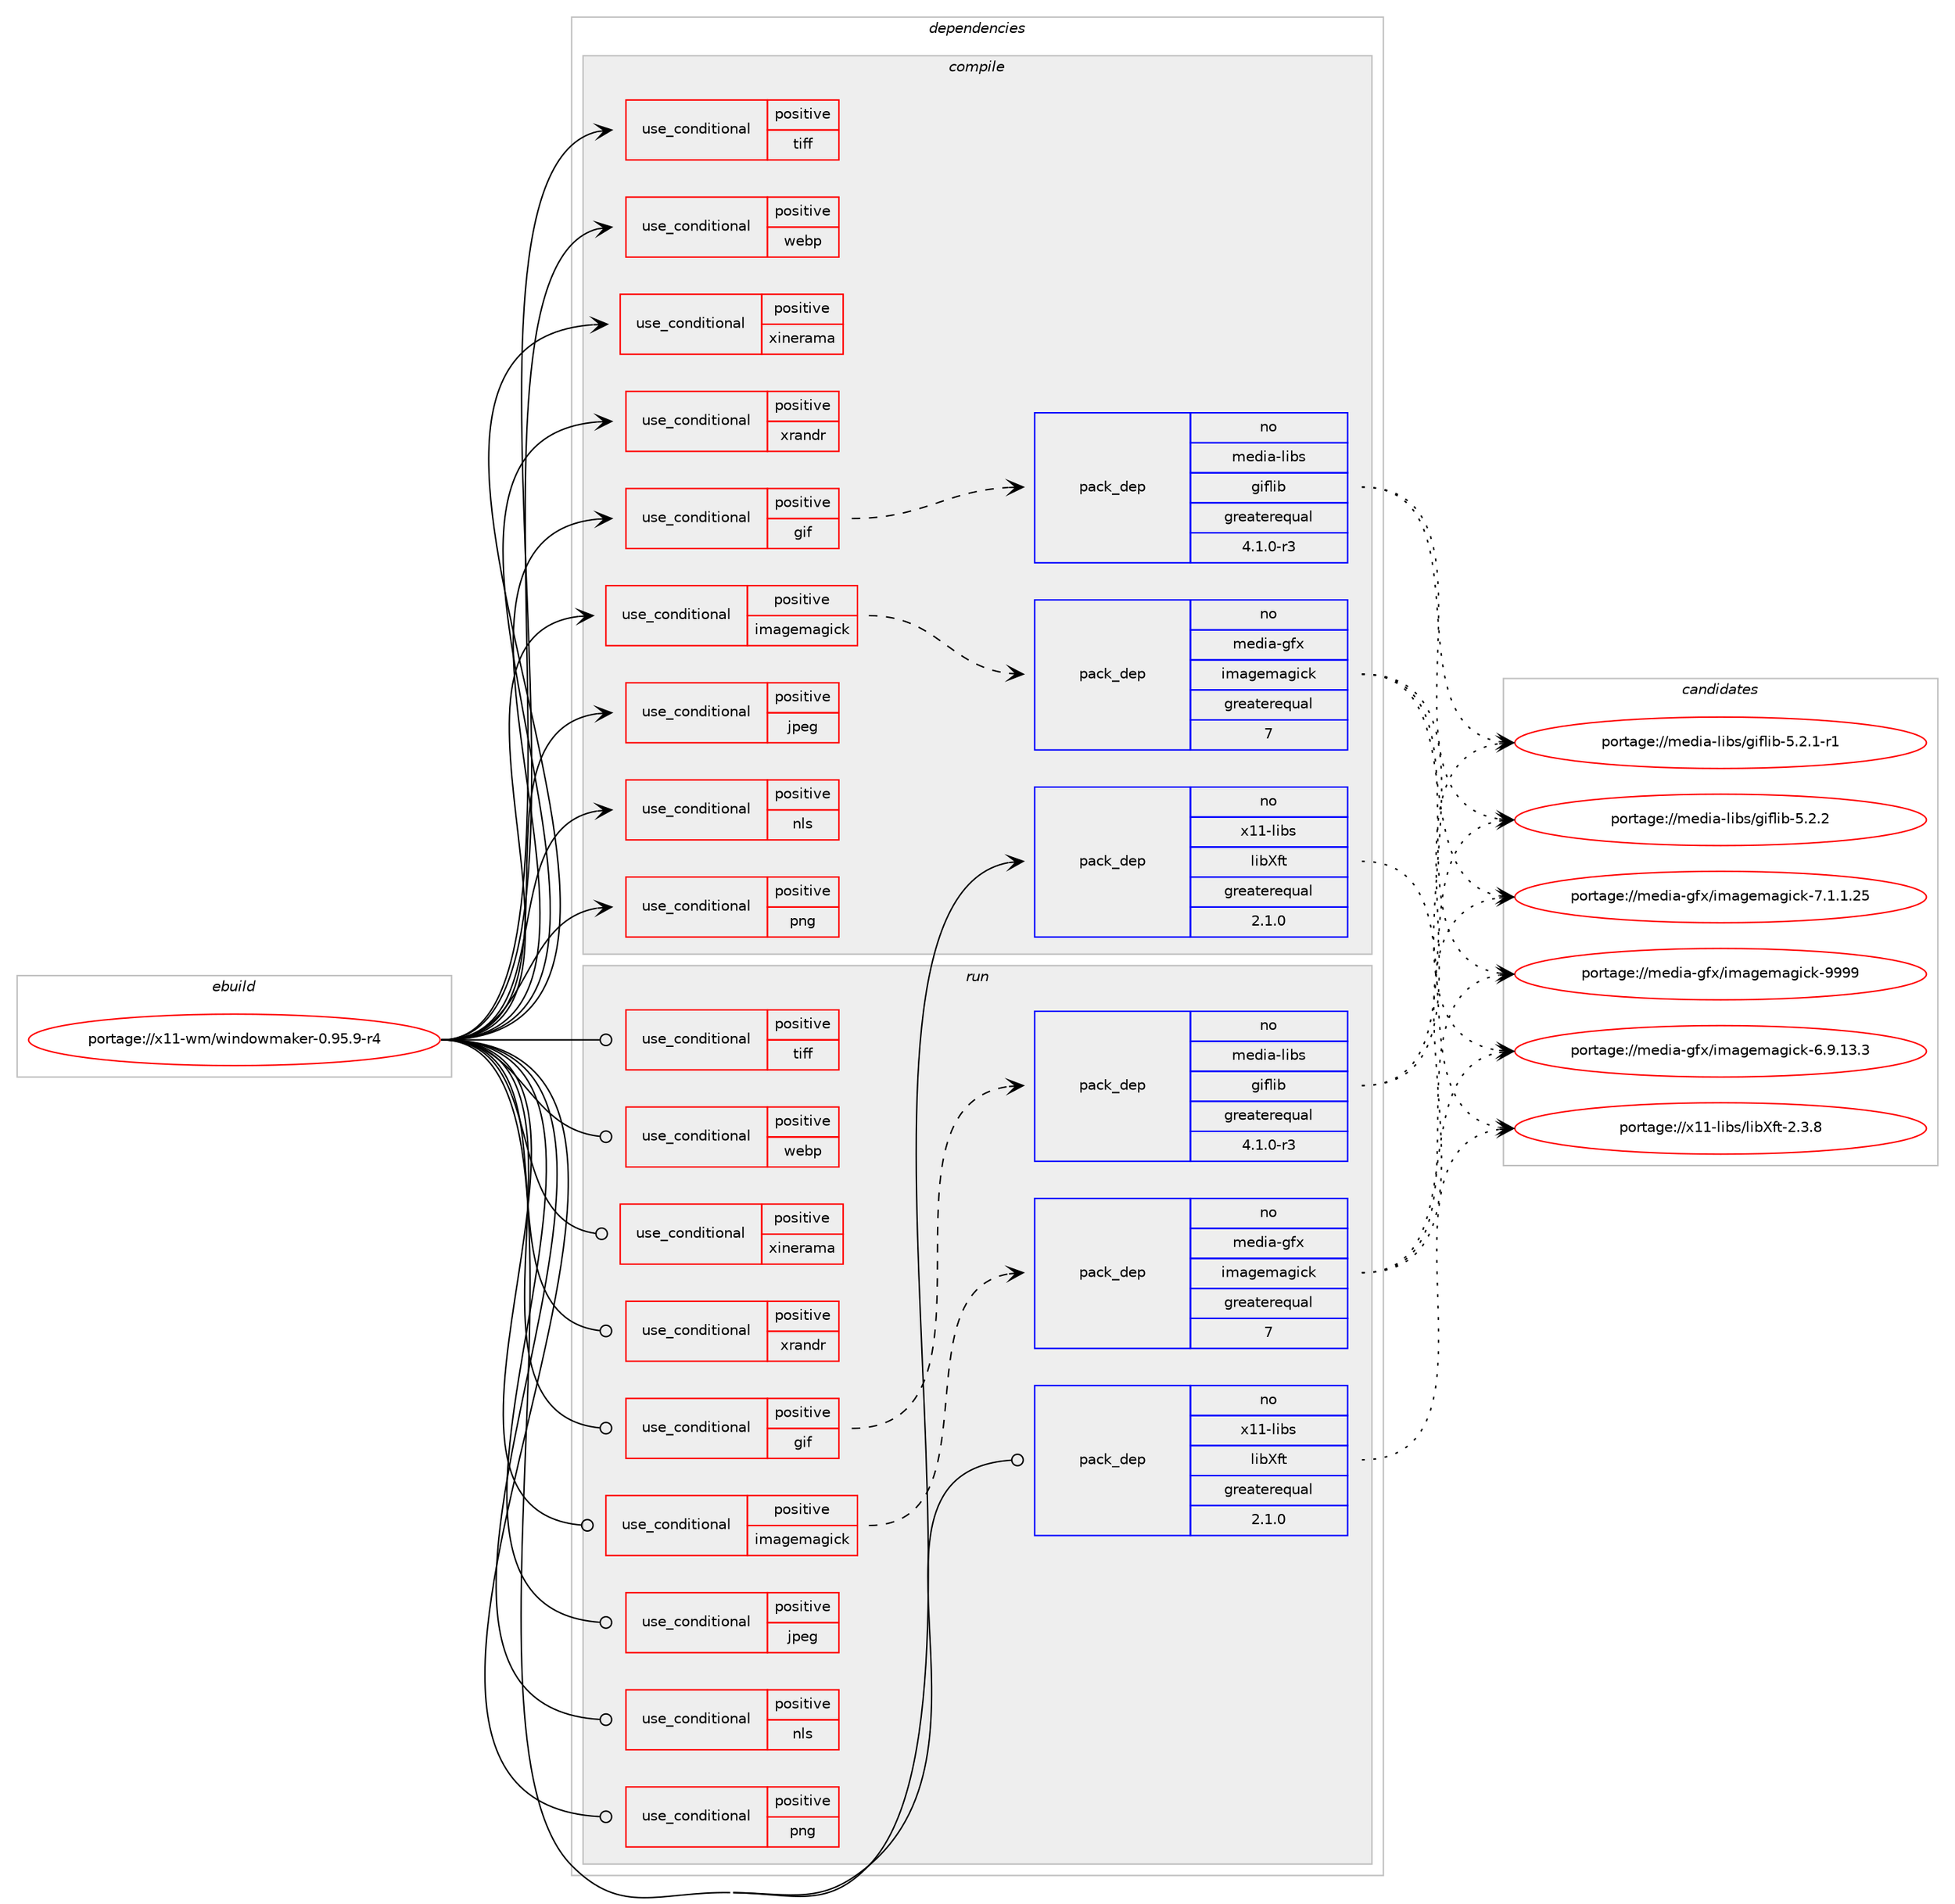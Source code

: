 digraph prolog {

# *************
# Graph options
# *************

newrank=true;
concentrate=true;
compound=true;
graph [rankdir=LR,fontname=Helvetica,fontsize=10,ranksep=1.5];#, ranksep=2.5, nodesep=0.2];
edge  [arrowhead=vee];
node  [fontname=Helvetica,fontsize=10];

# **********
# The ebuild
# **********

subgraph cluster_leftcol {
color=gray;
rank=same;
label=<<i>ebuild</i>>;
id [label="portage://x11-wm/windowmaker-0.95.9-r4", color=red, width=4, href="../x11-wm/windowmaker-0.95.9-r4.svg"];
}

# ****************
# The dependencies
# ****************

subgraph cluster_midcol {
color=gray;
label=<<i>dependencies</i>>;
subgraph cluster_compile {
fillcolor="#eeeeee";
style=filled;
label=<<i>compile</i>>;
subgraph cond120993 {
dependency232899 [label=<<TABLE BORDER="0" CELLBORDER="1" CELLSPACING="0" CELLPADDING="4"><TR><TD ROWSPAN="3" CELLPADDING="10">use_conditional</TD></TR><TR><TD>positive</TD></TR><TR><TD>gif</TD></TR></TABLE>>, shape=none, color=red];
subgraph pack108540 {
dependency232900 [label=<<TABLE BORDER="0" CELLBORDER="1" CELLSPACING="0" CELLPADDING="4" WIDTH="220"><TR><TD ROWSPAN="6" CELLPADDING="30">pack_dep</TD></TR><TR><TD WIDTH="110">no</TD></TR><TR><TD>media-libs</TD></TR><TR><TD>giflib</TD></TR><TR><TD>greaterequal</TD></TR><TR><TD>4.1.0-r3</TD></TR></TABLE>>, shape=none, color=blue];
}
dependency232899:e -> dependency232900:w [weight=20,style="dashed",arrowhead="vee"];
}
id:e -> dependency232899:w [weight=20,style="solid",arrowhead="vee"];
subgraph cond120994 {
dependency232901 [label=<<TABLE BORDER="0" CELLBORDER="1" CELLSPACING="0" CELLPADDING="4"><TR><TD ROWSPAN="3" CELLPADDING="10">use_conditional</TD></TR><TR><TD>positive</TD></TR><TR><TD>imagemagick</TD></TR></TABLE>>, shape=none, color=red];
subgraph pack108541 {
dependency232902 [label=<<TABLE BORDER="0" CELLBORDER="1" CELLSPACING="0" CELLPADDING="4" WIDTH="220"><TR><TD ROWSPAN="6" CELLPADDING="30">pack_dep</TD></TR><TR><TD WIDTH="110">no</TD></TR><TR><TD>media-gfx</TD></TR><TR><TD>imagemagick</TD></TR><TR><TD>greaterequal</TD></TR><TR><TD>7</TD></TR></TABLE>>, shape=none, color=blue];
}
dependency232901:e -> dependency232902:w [weight=20,style="dashed",arrowhead="vee"];
}
id:e -> dependency232901:w [weight=20,style="solid",arrowhead="vee"];
subgraph cond120995 {
dependency232903 [label=<<TABLE BORDER="0" CELLBORDER="1" CELLSPACING="0" CELLPADDING="4"><TR><TD ROWSPAN="3" CELLPADDING="10">use_conditional</TD></TR><TR><TD>positive</TD></TR><TR><TD>jpeg</TD></TR></TABLE>>, shape=none, color=red];
# *** BEGIN UNKNOWN DEPENDENCY TYPE (TODO) ***
# dependency232903 -> package_dependency(portage://x11-wm/windowmaker-0.95.9-r4,install,no,media-libs,libjpeg-turbo,none,[,,],any_same_slot,[])
# *** END UNKNOWN DEPENDENCY TYPE (TODO) ***

}
id:e -> dependency232903:w [weight=20,style="solid",arrowhead="vee"];
subgraph cond120996 {
dependency232904 [label=<<TABLE BORDER="0" CELLBORDER="1" CELLSPACING="0" CELLPADDING="4"><TR><TD ROWSPAN="3" CELLPADDING="10">use_conditional</TD></TR><TR><TD>positive</TD></TR><TR><TD>nls</TD></TR></TABLE>>, shape=none, color=red];
# *** BEGIN UNKNOWN DEPENDENCY TYPE (TODO) ***
# dependency232904 -> package_dependency(portage://x11-wm/windowmaker-0.95.9-r4,install,no,virtual,libintl,none,[,,],[],[])
# *** END UNKNOWN DEPENDENCY TYPE (TODO) ***

}
id:e -> dependency232904:w [weight=20,style="solid",arrowhead="vee"];
subgraph cond120997 {
dependency232905 [label=<<TABLE BORDER="0" CELLBORDER="1" CELLSPACING="0" CELLPADDING="4"><TR><TD ROWSPAN="3" CELLPADDING="10">use_conditional</TD></TR><TR><TD>positive</TD></TR><TR><TD>png</TD></TR></TABLE>>, shape=none, color=red];
# *** BEGIN UNKNOWN DEPENDENCY TYPE (TODO) ***
# dependency232905 -> package_dependency(portage://x11-wm/windowmaker-0.95.9-r4,install,no,media-libs,libpng,none,[,,],any_same_slot,[])
# *** END UNKNOWN DEPENDENCY TYPE (TODO) ***

}
id:e -> dependency232905:w [weight=20,style="solid",arrowhead="vee"];
subgraph cond120998 {
dependency232906 [label=<<TABLE BORDER="0" CELLBORDER="1" CELLSPACING="0" CELLPADDING="4"><TR><TD ROWSPAN="3" CELLPADDING="10">use_conditional</TD></TR><TR><TD>positive</TD></TR><TR><TD>tiff</TD></TR></TABLE>>, shape=none, color=red];
# *** BEGIN UNKNOWN DEPENDENCY TYPE (TODO) ***
# dependency232906 -> package_dependency(portage://x11-wm/windowmaker-0.95.9-r4,install,no,media-libs,tiff,none,[,,],any_same_slot,[])
# *** END UNKNOWN DEPENDENCY TYPE (TODO) ***

}
id:e -> dependency232906:w [weight=20,style="solid",arrowhead="vee"];
subgraph cond120999 {
dependency232907 [label=<<TABLE BORDER="0" CELLBORDER="1" CELLSPACING="0" CELLPADDING="4"><TR><TD ROWSPAN="3" CELLPADDING="10">use_conditional</TD></TR><TR><TD>positive</TD></TR><TR><TD>webp</TD></TR></TABLE>>, shape=none, color=red];
# *** BEGIN UNKNOWN DEPENDENCY TYPE (TODO) ***
# dependency232907 -> package_dependency(portage://x11-wm/windowmaker-0.95.9-r4,install,no,media-libs,libwebp,none,[,,],any_same_slot,[])
# *** END UNKNOWN DEPENDENCY TYPE (TODO) ***

}
id:e -> dependency232907:w [weight=20,style="solid",arrowhead="vee"];
subgraph cond121000 {
dependency232908 [label=<<TABLE BORDER="0" CELLBORDER="1" CELLSPACING="0" CELLPADDING="4"><TR><TD ROWSPAN="3" CELLPADDING="10">use_conditional</TD></TR><TR><TD>positive</TD></TR><TR><TD>xinerama</TD></TR></TABLE>>, shape=none, color=red];
# *** BEGIN UNKNOWN DEPENDENCY TYPE (TODO) ***
# dependency232908 -> package_dependency(portage://x11-wm/windowmaker-0.95.9-r4,install,no,x11-libs,libXinerama,none,[,,],[],[])
# *** END UNKNOWN DEPENDENCY TYPE (TODO) ***

}
id:e -> dependency232908:w [weight=20,style="solid",arrowhead="vee"];
subgraph cond121001 {
dependency232909 [label=<<TABLE BORDER="0" CELLBORDER="1" CELLSPACING="0" CELLPADDING="4"><TR><TD ROWSPAN="3" CELLPADDING="10">use_conditional</TD></TR><TR><TD>positive</TD></TR><TR><TD>xrandr</TD></TR></TABLE>>, shape=none, color=red];
# *** BEGIN UNKNOWN DEPENDENCY TYPE (TODO) ***
# dependency232909 -> package_dependency(portage://x11-wm/windowmaker-0.95.9-r4,install,no,x11-libs,libXrandr,none,[,,],[],[])
# *** END UNKNOWN DEPENDENCY TYPE (TODO) ***

}
id:e -> dependency232909:w [weight=20,style="solid",arrowhead="vee"];
# *** BEGIN UNKNOWN DEPENDENCY TYPE (TODO) ***
# id -> package_dependency(portage://x11-wm/windowmaker-0.95.9-r4,install,no,media-libs,fontconfig,none,[,,],[],[])
# *** END UNKNOWN DEPENDENCY TYPE (TODO) ***

subgraph pack108542 {
dependency232910 [label=<<TABLE BORDER="0" CELLBORDER="1" CELLSPACING="0" CELLPADDING="4" WIDTH="220"><TR><TD ROWSPAN="6" CELLPADDING="30">pack_dep</TD></TR><TR><TD WIDTH="110">no</TD></TR><TR><TD>x11-libs</TD></TR><TR><TD>libXft</TD></TR><TR><TD>greaterequal</TD></TR><TR><TD>2.1.0</TD></TR></TABLE>>, shape=none, color=blue];
}
id:e -> dependency232910:w [weight=20,style="solid",arrowhead="vee"];
# *** BEGIN UNKNOWN DEPENDENCY TYPE (TODO) ***
# id -> package_dependency(portage://x11-wm/windowmaker-0.95.9-r4,install,no,x11-libs,libXmu,none,[,,],[],[])
# *** END UNKNOWN DEPENDENCY TYPE (TODO) ***

# *** BEGIN UNKNOWN DEPENDENCY TYPE (TODO) ***
# id -> package_dependency(portage://x11-wm/windowmaker-0.95.9-r4,install,no,x11-libs,libXpm,none,[,,],[],[])
# *** END UNKNOWN DEPENDENCY TYPE (TODO) ***

# *** BEGIN UNKNOWN DEPENDENCY TYPE (TODO) ***
# id -> package_dependency(portage://x11-wm/windowmaker-0.95.9-r4,install,no,x11-libs,libXt,none,[,,],[],[])
# *** END UNKNOWN DEPENDENCY TYPE (TODO) ***

# *** BEGIN UNKNOWN DEPENDENCY TYPE (TODO) ***
# id -> package_dependency(portage://x11-wm/windowmaker-0.95.9-r4,install,no,x11-libs,libXv,none,[,,],[],[])
# *** END UNKNOWN DEPENDENCY TYPE (TODO) ***

}
subgraph cluster_compileandrun {
fillcolor="#eeeeee";
style=filled;
label=<<i>compile and run</i>>;
}
subgraph cluster_run {
fillcolor="#eeeeee";
style=filled;
label=<<i>run</i>>;
subgraph cond121002 {
dependency232911 [label=<<TABLE BORDER="0" CELLBORDER="1" CELLSPACING="0" CELLPADDING="4"><TR><TD ROWSPAN="3" CELLPADDING="10">use_conditional</TD></TR><TR><TD>positive</TD></TR><TR><TD>gif</TD></TR></TABLE>>, shape=none, color=red];
subgraph pack108543 {
dependency232912 [label=<<TABLE BORDER="0" CELLBORDER="1" CELLSPACING="0" CELLPADDING="4" WIDTH="220"><TR><TD ROWSPAN="6" CELLPADDING="30">pack_dep</TD></TR><TR><TD WIDTH="110">no</TD></TR><TR><TD>media-libs</TD></TR><TR><TD>giflib</TD></TR><TR><TD>greaterequal</TD></TR><TR><TD>4.1.0-r3</TD></TR></TABLE>>, shape=none, color=blue];
}
dependency232911:e -> dependency232912:w [weight=20,style="dashed",arrowhead="vee"];
}
id:e -> dependency232911:w [weight=20,style="solid",arrowhead="odot"];
subgraph cond121003 {
dependency232913 [label=<<TABLE BORDER="0" CELLBORDER="1" CELLSPACING="0" CELLPADDING="4"><TR><TD ROWSPAN="3" CELLPADDING="10">use_conditional</TD></TR><TR><TD>positive</TD></TR><TR><TD>imagemagick</TD></TR></TABLE>>, shape=none, color=red];
subgraph pack108544 {
dependency232914 [label=<<TABLE BORDER="0" CELLBORDER="1" CELLSPACING="0" CELLPADDING="4" WIDTH="220"><TR><TD ROWSPAN="6" CELLPADDING="30">pack_dep</TD></TR><TR><TD WIDTH="110">no</TD></TR><TR><TD>media-gfx</TD></TR><TR><TD>imagemagick</TD></TR><TR><TD>greaterequal</TD></TR><TR><TD>7</TD></TR></TABLE>>, shape=none, color=blue];
}
dependency232913:e -> dependency232914:w [weight=20,style="dashed",arrowhead="vee"];
}
id:e -> dependency232913:w [weight=20,style="solid",arrowhead="odot"];
subgraph cond121004 {
dependency232915 [label=<<TABLE BORDER="0" CELLBORDER="1" CELLSPACING="0" CELLPADDING="4"><TR><TD ROWSPAN="3" CELLPADDING="10">use_conditional</TD></TR><TR><TD>positive</TD></TR><TR><TD>jpeg</TD></TR></TABLE>>, shape=none, color=red];
# *** BEGIN UNKNOWN DEPENDENCY TYPE (TODO) ***
# dependency232915 -> package_dependency(portage://x11-wm/windowmaker-0.95.9-r4,run,no,media-libs,libjpeg-turbo,none,[,,],any_same_slot,[])
# *** END UNKNOWN DEPENDENCY TYPE (TODO) ***

}
id:e -> dependency232915:w [weight=20,style="solid",arrowhead="odot"];
subgraph cond121005 {
dependency232916 [label=<<TABLE BORDER="0" CELLBORDER="1" CELLSPACING="0" CELLPADDING="4"><TR><TD ROWSPAN="3" CELLPADDING="10">use_conditional</TD></TR><TR><TD>positive</TD></TR><TR><TD>nls</TD></TR></TABLE>>, shape=none, color=red];
# *** BEGIN UNKNOWN DEPENDENCY TYPE (TODO) ***
# dependency232916 -> package_dependency(portage://x11-wm/windowmaker-0.95.9-r4,run,no,virtual,libintl,none,[,,],[],[])
# *** END UNKNOWN DEPENDENCY TYPE (TODO) ***

}
id:e -> dependency232916:w [weight=20,style="solid",arrowhead="odot"];
subgraph cond121006 {
dependency232917 [label=<<TABLE BORDER="0" CELLBORDER="1" CELLSPACING="0" CELLPADDING="4"><TR><TD ROWSPAN="3" CELLPADDING="10">use_conditional</TD></TR><TR><TD>positive</TD></TR><TR><TD>png</TD></TR></TABLE>>, shape=none, color=red];
# *** BEGIN UNKNOWN DEPENDENCY TYPE (TODO) ***
# dependency232917 -> package_dependency(portage://x11-wm/windowmaker-0.95.9-r4,run,no,media-libs,libpng,none,[,,],any_same_slot,[])
# *** END UNKNOWN DEPENDENCY TYPE (TODO) ***

}
id:e -> dependency232917:w [weight=20,style="solid",arrowhead="odot"];
subgraph cond121007 {
dependency232918 [label=<<TABLE BORDER="0" CELLBORDER="1" CELLSPACING="0" CELLPADDING="4"><TR><TD ROWSPAN="3" CELLPADDING="10">use_conditional</TD></TR><TR><TD>positive</TD></TR><TR><TD>tiff</TD></TR></TABLE>>, shape=none, color=red];
# *** BEGIN UNKNOWN DEPENDENCY TYPE (TODO) ***
# dependency232918 -> package_dependency(portage://x11-wm/windowmaker-0.95.9-r4,run,no,media-libs,tiff,none,[,,],any_same_slot,[])
# *** END UNKNOWN DEPENDENCY TYPE (TODO) ***

}
id:e -> dependency232918:w [weight=20,style="solid",arrowhead="odot"];
subgraph cond121008 {
dependency232919 [label=<<TABLE BORDER="0" CELLBORDER="1" CELLSPACING="0" CELLPADDING="4"><TR><TD ROWSPAN="3" CELLPADDING="10">use_conditional</TD></TR><TR><TD>positive</TD></TR><TR><TD>webp</TD></TR></TABLE>>, shape=none, color=red];
# *** BEGIN UNKNOWN DEPENDENCY TYPE (TODO) ***
# dependency232919 -> package_dependency(portage://x11-wm/windowmaker-0.95.9-r4,run,no,media-libs,libwebp,none,[,,],any_same_slot,[])
# *** END UNKNOWN DEPENDENCY TYPE (TODO) ***

}
id:e -> dependency232919:w [weight=20,style="solid",arrowhead="odot"];
subgraph cond121009 {
dependency232920 [label=<<TABLE BORDER="0" CELLBORDER="1" CELLSPACING="0" CELLPADDING="4"><TR><TD ROWSPAN="3" CELLPADDING="10">use_conditional</TD></TR><TR><TD>positive</TD></TR><TR><TD>xinerama</TD></TR></TABLE>>, shape=none, color=red];
# *** BEGIN UNKNOWN DEPENDENCY TYPE (TODO) ***
# dependency232920 -> package_dependency(portage://x11-wm/windowmaker-0.95.9-r4,run,no,x11-libs,libXinerama,none,[,,],[],[])
# *** END UNKNOWN DEPENDENCY TYPE (TODO) ***

}
id:e -> dependency232920:w [weight=20,style="solid",arrowhead="odot"];
subgraph cond121010 {
dependency232921 [label=<<TABLE BORDER="0" CELLBORDER="1" CELLSPACING="0" CELLPADDING="4"><TR><TD ROWSPAN="3" CELLPADDING="10">use_conditional</TD></TR><TR><TD>positive</TD></TR><TR><TD>xrandr</TD></TR></TABLE>>, shape=none, color=red];
# *** BEGIN UNKNOWN DEPENDENCY TYPE (TODO) ***
# dependency232921 -> package_dependency(portage://x11-wm/windowmaker-0.95.9-r4,run,no,x11-libs,libXrandr,none,[,,],[],[])
# *** END UNKNOWN DEPENDENCY TYPE (TODO) ***

}
id:e -> dependency232921:w [weight=20,style="solid",arrowhead="odot"];
# *** BEGIN UNKNOWN DEPENDENCY TYPE (TODO) ***
# id -> package_dependency(portage://x11-wm/windowmaker-0.95.9-r4,run,no,media-libs,fontconfig,none,[,,],[],[])
# *** END UNKNOWN DEPENDENCY TYPE (TODO) ***

subgraph pack108545 {
dependency232922 [label=<<TABLE BORDER="0" CELLBORDER="1" CELLSPACING="0" CELLPADDING="4" WIDTH="220"><TR><TD ROWSPAN="6" CELLPADDING="30">pack_dep</TD></TR><TR><TD WIDTH="110">no</TD></TR><TR><TD>x11-libs</TD></TR><TR><TD>libXft</TD></TR><TR><TD>greaterequal</TD></TR><TR><TD>2.1.0</TD></TR></TABLE>>, shape=none, color=blue];
}
id:e -> dependency232922:w [weight=20,style="solid",arrowhead="odot"];
# *** BEGIN UNKNOWN DEPENDENCY TYPE (TODO) ***
# id -> package_dependency(portage://x11-wm/windowmaker-0.95.9-r4,run,no,x11-libs,libXmu,none,[,,],[],[])
# *** END UNKNOWN DEPENDENCY TYPE (TODO) ***

# *** BEGIN UNKNOWN DEPENDENCY TYPE (TODO) ***
# id -> package_dependency(portage://x11-wm/windowmaker-0.95.9-r4,run,no,x11-libs,libXpm,none,[,,],[],[])
# *** END UNKNOWN DEPENDENCY TYPE (TODO) ***

# *** BEGIN UNKNOWN DEPENDENCY TYPE (TODO) ***
# id -> package_dependency(portage://x11-wm/windowmaker-0.95.9-r4,run,no,x11-libs,libXt,none,[,,],[],[])
# *** END UNKNOWN DEPENDENCY TYPE (TODO) ***

# *** BEGIN UNKNOWN DEPENDENCY TYPE (TODO) ***
# id -> package_dependency(portage://x11-wm/windowmaker-0.95.9-r4,run,no,x11-libs,libXv,none,[,,],[],[])
# *** END UNKNOWN DEPENDENCY TYPE (TODO) ***

}
}

# **************
# The candidates
# **************

subgraph cluster_choices {
rank=same;
color=gray;
label=<<i>candidates</i>>;

subgraph choice108540 {
color=black;
nodesep=1;
choice10910110010597451081059811547103105102108105984553465046494511449 [label="portage://media-libs/giflib-5.2.1-r1", color=red, width=4,href="../media-libs/giflib-5.2.1-r1.svg"];
choice1091011001059745108105981154710310510210810598455346504650 [label="portage://media-libs/giflib-5.2.2", color=red, width=4,href="../media-libs/giflib-5.2.2.svg"];
dependency232900:e -> choice10910110010597451081059811547103105102108105984553465046494511449:w [style=dotted,weight="100"];
dependency232900:e -> choice1091011001059745108105981154710310510210810598455346504650:w [style=dotted,weight="100"];
}
subgraph choice108541 {
color=black;
nodesep=1;
choice109101100105974510310212047105109971031011099710310599107455446574649514651 [label="portage://media-gfx/imagemagick-6.9.13.3", color=red, width=4,href="../media-gfx/imagemagick-6.9.13.3.svg"];
choice109101100105974510310212047105109971031011099710310599107455546494649465053 [label="portage://media-gfx/imagemagick-7.1.1.25", color=red, width=4,href="../media-gfx/imagemagick-7.1.1.25.svg"];
choice1091011001059745103102120471051099710310110997103105991074557575757 [label="portage://media-gfx/imagemagick-9999", color=red, width=4,href="../media-gfx/imagemagick-9999.svg"];
dependency232902:e -> choice109101100105974510310212047105109971031011099710310599107455446574649514651:w [style=dotted,weight="100"];
dependency232902:e -> choice109101100105974510310212047105109971031011099710310599107455546494649465053:w [style=dotted,weight="100"];
dependency232902:e -> choice1091011001059745103102120471051099710310110997103105991074557575757:w [style=dotted,weight="100"];
}
subgraph choice108542 {
color=black;
nodesep=1;
choice12049494510810598115471081059888102116455046514656 [label="portage://x11-libs/libXft-2.3.8", color=red, width=4,href="../x11-libs/libXft-2.3.8.svg"];
dependency232910:e -> choice12049494510810598115471081059888102116455046514656:w [style=dotted,weight="100"];
}
subgraph choice108543 {
color=black;
nodesep=1;
choice10910110010597451081059811547103105102108105984553465046494511449 [label="portage://media-libs/giflib-5.2.1-r1", color=red, width=4,href="../media-libs/giflib-5.2.1-r1.svg"];
choice1091011001059745108105981154710310510210810598455346504650 [label="portage://media-libs/giflib-5.2.2", color=red, width=4,href="../media-libs/giflib-5.2.2.svg"];
dependency232912:e -> choice10910110010597451081059811547103105102108105984553465046494511449:w [style=dotted,weight="100"];
dependency232912:e -> choice1091011001059745108105981154710310510210810598455346504650:w [style=dotted,weight="100"];
}
subgraph choice108544 {
color=black;
nodesep=1;
choice109101100105974510310212047105109971031011099710310599107455446574649514651 [label="portage://media-gfx/imagemagick-6.9.13.3", color=red, width=4,href="../media-gfx/imagemagick-6.9.13.3.svg"];
choice109101100105974510310212047105109971031011099710310599107455546494649465053 [label="portage://media-gfx/imagemagick-7.1.1.25", color=red, width=4,href="../media-gfx/imagemagick-7.1.1.25.svg"];
choice1091011001059745103102120471051099710310110997103105991074557575757 [label="portage://media-gfx/imagemagick-9999", color=red, width=4,href="../media-gfx/imagemagick-9999.svg"];
dependency232914:e -> choice109101100105974510310212047105109971031011099710310599107455446574649514651:w [style=dotted,weight="100"];
dependency232914:e -> choice109101100105974510310212047105109971031011099710310599107455546494649465053:w [style=dotted,weight="100"];
dependency232914:e -> choice1091011001059745103102120471051099710310110997103105991074557575757:w [style=dotted,weight="100"];
}
subgraph choice108545 {
color=black;
nodesep=1;
choice12049494510810598115471081059888102116455046514656 [label="portage://x11-libs/libXft-2.3.8", color=red, width=4,href="../x11-libs/libXft-2.3.8.svg"];
dependency232922:e -> choice12049494510810598115471081059888102116455046514656:w [style=dotted,weight="100"];
}
}

}
